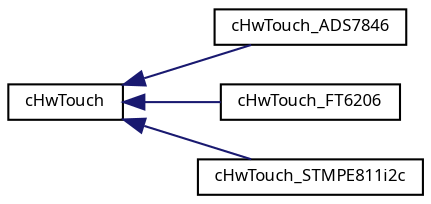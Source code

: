 digraph "Graphical Class Hierarchy"
{
  edge [fontname="Sans",fontsize="8",labelfontname="Sans",labelfontsize="8"];
  node [fontname="Sans",fontsize="8",shape=record];
  rankdir="LR";
  Node1 [label="cHwTouch",height=0.2,width=0.4,color="black", fillcolor="white", style="filled",URL="$classc_hw_touch.html",tooltip="Abstract class supporting touch sensor of graphic displays. "];
  Node1 -> Node2 [dir="back",color="midnightblue",fontsize="8",style="solid",fontname="Sans"];
  Node2 [label="cHwTouch_ADS7846",height=0.2,width=0.4,color="black", fillcolor="white", style="filled",URL="$classc_hw_touch___a_d_s7846.html",tooltip="Touch screen controller ADS7846. "];
  Node1 -> Node3 [dir="back",color="midnightblue",fontsize="8",style="solid",fontname="Sans"];
  Node3 [label="cHwTouch_FT6206",height=0.2,width=0.4,color="black", fillcolor="white", style="filled",URL="$classc_hw_touch___f_t6206.html",tooltip="Touch screen controller FT6206 with I2C interface. "];
  Node1 -> Node4 [dir="back",color="midnightblue",fontsize="8",style="solid",fontname="Sans"];
  Node4 [label="cHwTouch_STMPE811i2c",height=0.2,width=0.4,color="black", fillcolor="white", style="filled",URL="$classc_hw_touch___s_t_m_p_e811i2c.html",tooltip="Touch screen controller STMPE811, using I2C interface. "];
}
